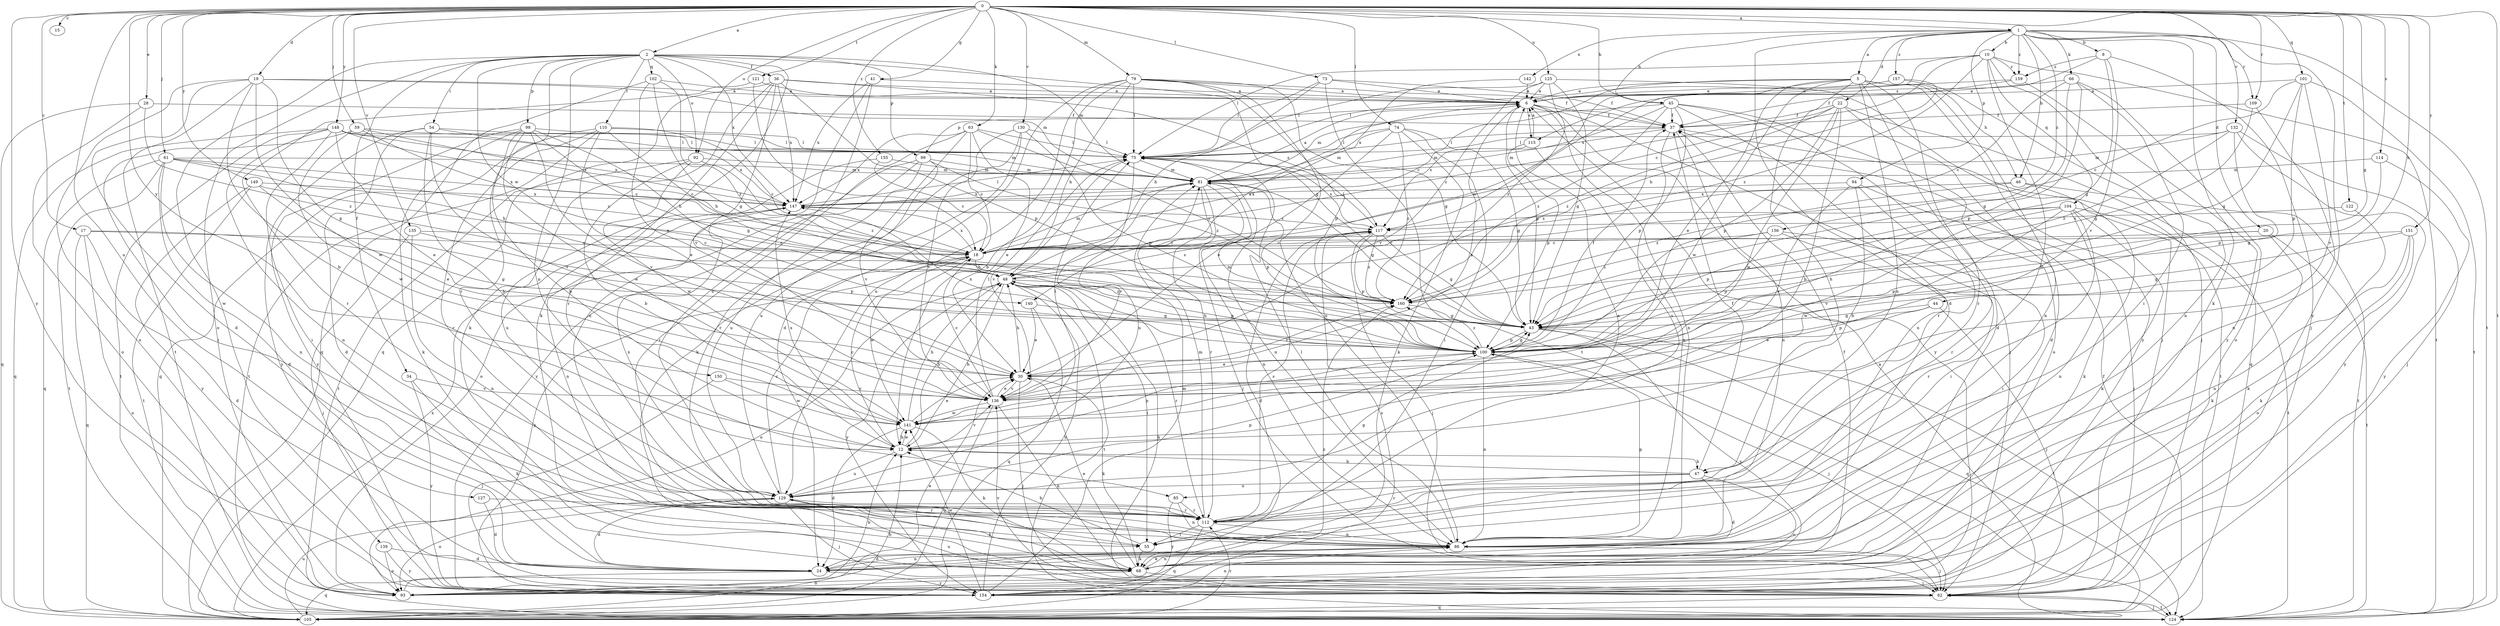 strict digraph  {
0;
1;
2;
5;
6;
8;
10;
12;
15;
17;
18;
19;
20;
22;
24;
28;
30;
34;
36;
37;
41;
43;
44;
45;
46;
47;
48;
54;
55;
59;
61;
62;
63;
66;
68;
73;
74;
75;
79;
81;
85;
86;
92;
93;
94;
98;
99;
100;
101;
102;
104;
105;
109;
110;
112;
114;
115;
117;
121;
122;
124;
125;
127;
129;
130;
132;
135;
136;
139;
140;
141;
142;
147;
148;
149;
150;
151;
154;
155;
156;
157;
159;
160;
0 -> 1  [label=a];
0 -> 2  [label=a];
0 -> 15  [label=c];
0 -> 17  [label=c];
0 -> 19  [label=d];
0 -> 28  [label=e];
0 -> 41  [label=g];
0 -> 43  [label=g];
0 -> 44  [label=h];
0 -> 45  [label=h];
0 -> 59  [label=j];
0 -> 61  [label=j];
0 -> 63  [label=k];
0 -> 73  [label=l];
0 -> 74  [label=l];
0 -> 79  [label=m];
0 -> 92  [label=o];
0 -> 101  [label=q];
0 -> 109  [label=r];
0 -> 114  [label=s];
0 -> 121  [label=t];
0 -> 122  [label=t];
0 -> 124  [label=t];
0 -> 125  [label=u];
0 -> 127  [label=u];
0 -> 130  [label=v];
0 -> 132  [label=v];
0 -> 135  [label=v];
0 -> 148  [label=y];
0 -> 149  [label=y];
0 -> 150  [label=y];
0 -> 151  [label=y];
0 -> 154  [label=y];
0 -> 155  [label=z];
1 -> 5  [label=a];
1 -> 8  [label=b];
1 -> 10  [label=b];
1 -> 20  [label=d];
1 -> 22  [label=d];
1 -> 24  [label=d];
1 -> 45  [label=h];
1 -> 46  [label=h];
1 -> 66  [label=k];
1 -> 68  [label=k];
1 -> 94  [label=p];
1 -> 109  [label=r];
1 -> 124  [label=t];
1 -> 142  [label=x];
1 -> 154  [label=y];
1 -> 156  [label=z];
1 -> 157  [label=z];
1 -> 159  [label=z];
2 -> 34  [label=f];
2 -> 36  [label=f];
2 -> 43  [label=g];
2 -> 54  [label=i];
2 -> 68  [label=k];
2 -> 81  [label=m];
2 -> 85  [label=n];
2 -> 92  [label=o];
2 -> 93  [label=o];
2 -> 98  [label=p];
2 -> 99  [label=p];
2 -> 102  [label=q];
2 -> 110  [label=r];
2 -> 112  [label=r];
2 -> 139  [label=w];
2 -> 140  [label=w];
2 -> 147  [label=x];
5 -> 6  [label=a];
5 -> 18  [label=c];
5 -> 24  [label=d];
5 -> 30  [label=e];
5 -> 46  [label=h];
5 -> 47  [label=h];
5 -> 85  [label=n];
5 -> 86  [label=n];
5 -> 112  [label=r];
5 -> 140  [label=w];
5 -> 141  [label=w];
5 -> 154  [label=y];
6 -> 37  [label=f];
6 -> 43  [label=g];
6 -> 62  [label=j];
6 -> 86  [label=n];
6 -> 99  [label=p];
6 -> 115  [label=s];
6 -> 154  [label=y];
8 -> 43  [label=g];
8 -> 62  [label=j];
8 -> 115  [label=s];
8 -> 136  [label=v];
8 -> 159  [label=z];
10 -> 18  [label=c];
10 -> 47  [label=h];
10 -> 55  [label=i];
10 -> 75  [label=l];
10 -> 104  [label=q];
10 -> 117  [label=s];
10 -> 124  [label=t];
10 -> 159  [label=z];
10 -> 160  [label=z];
12 -> 18  [label=c];
12 -> 47  [label=h];
12 -> 48  [label=h];
12 -> 100  [label=p];
12 -> 129  [label=u];
12 -> 136  [label=v];
12 -> 141  [label=w];
12 -> 147  [label=x];
17 -> 18  [label=c];
17 -> 24  [label=d];
17 -> 43  [label=g];
17 -> 93  [label=o];
17 -> 105  [label=q];
18 -> 48  [label=h];
18 -> 81  [label=m];
18 -> 141  [label=w];
18 -> 147  [label=x];
18 -> 154  [label=y];
19 -> 6  [label=a];
19 -> 12  [label=b];
19 -> 24  [label=d];
19 -> 81  [label=m];
19 -> 93  [label=o];
19 -> 100  [label=p];
19 -> 124  [label=t];
19 -> 141  [label=w];
20 -> 18  [label=c];
20 -> 68  [label=k];
20 -> 100  [label=p];
20 -> 124  [label=t];
22 -> 12  [label=b];
22 -> 18  [label=c];
22 -> 24  [label=d];
22 -> 37  [label=f];
22 -> 100  [label=p];
22 -> 105  [label=q];
22 -> 141  [label=w];
22 -> 160  [label=z];
24 -> 86  [label=n];
24 -> 105  [label=q];
24 -> 154  [label=y];
28 -> 37  [label=f];
28 -> 93  [label=o];
28 -> 105  [label=q];
28 -> 160  [label=z];
30 -> 48  [label=h];
30 -> 62  [label=j];
30 -> 68  [label=k];
30 -> 136  [label=v];
30 -> 160  [label=z];
34 -> 68  [label=k];
34 -> 136  [label=v];
34 -> 154  [label=y];
36 -> 6  [label=a];
36 -> 68  [label=k];
36 -> 100  [label=p];
36 -> 105  [label=q];
36 -> 112  [label=r];
36 -> 117  [label=s];
36 -> 136  [label=v];
36 -> 147  [label=x];
37 -> 75  [label=l];
37 -> 81  [label=m];
37 -> 86  [label=n];
37 -> 124  [label=t];
37 -> 129  [label=u];
41 -> 6  [label=a];
41 -> 86  [label=n];
41 -> 129  [label=u];
41 -> 147  [label=x];
43 -> 100  [label=p];
43 -> 105  [label=q];
43 -> 124  [label=t];
43 -> 154  [label=y];
44 -> 30  [label=e];
44 -> 43  [label=g];
44 -> 62  [label=j];
44 -> 100  [label=p];
45 -> 37  [label=f];
45 -> 81  [label=m];
45 -> 86  [label=n];
45 -> 93  [label=o];
45 -> 100  [label=p];
45 -> 112  [label=r];
45 -> 117  [label=s];
45 -> 160  [label=z];
46 -> 68  [label=k];
46 -> 124  [label=t];
46 -> 147  [label=x];
46 -> 160  [label=z];
47 -> 12  [label=b];
47 -> 24  [label=d];
47 -> 37  [label=f];
47 -> 93  [label=o];
47 -> 112  [label=r];
47 -> 129  [label=u];
48 -> 6  [label=a];
48 -> 12  [label=b];
48 -> 55  [label=i];
48 -> 93  [label=o];
48 -> 100  [label=p];
48 -> 112  [label=r];
48 -> 117  [label=s];
48 -> 124  [label=t];
48 -> 154  [label=y];
48 -> 160  [label=z];
54 -> 12  [label=b];
54 -> 24  [label=d];
54 -> 75  [label=l];
54 -> 136  [label=v];
54 -> 147  [label=x];
54 -> 154  [label=y];
55 -> 12  [label=b];
55 -> 68  [label=k];
59 -> 18  [label=c];
59 -> 55  [label=i];
59 -> 75  [label=l];
59 -> 141  [label=w];
59 -> 147  [label=x];
61 -> 18  [label=c];
61 -> 24  [label=d];
61 -> 48  [label=h];
61 -> 81  [label=m];
61 -> 86  [label=n];
61 -> 105  [label=q];
61 -> 124  [label=t];
61 -> 147  [label=x];
62 -> 48  [label=h];
62 -> 105  [label=q];
62 -> 124  [label=t];
62 -> 129  [label=u];
62 -> 136  [label=v];
63 -> 18  [label=c];
63 -> 30  [label=e];
63 -> 55  [label=i];
63 -> 75  [label=l];
63 -> 112  [label=r];
63 -> 147  [label=x];
63 -> 160  [label=z];
66 -> 6  [label=a];
66 -> 18  [label=c];
66 -> 43  [label=g];
66 -> 86  [label=n];
66 -> 93  [label=o];
66 -> 100  [label=p];
68 -> 30  [label=e];
68 -> 37  [label=f];
68 -> 62  [label=j];
68 -> 86  [label=n];
68 -> 93  [label=o];
73 -> 6  [label=a];
73 -> 37  [label=f];
73 -> 48  [label=h];
73 -> 75  [label=l];
73 -> 124  [label=t];
74 -> 30  [label=e];
74 -> 43  [label=g];
74 -> 55  [label=i];
74 -> 68  [label=k];
74 -> 75  [label=l];
74 -> 81  [label=m];
74 -> 160  [label=z];
75 -> 81  [label=m];
75 -> 86  [label=n];
75 -> 117  [label=s];
75 -> 129  [label=u];
75 -> 136  [label=v];
79 -> 6  [label=a];
79 -> 12  [label=b];
79 -> 24  [label=d];
79 -> 37  [label=f];
79 -> 43  [label=g];
79 -> 48  [label=h];
79 -> 75  [label=l];
79 -> 86  [label=n];
79 -> 100  [label=p];
79 -> 129  [label=u];
81 -> 6  [label=a];
81 -> 43  [label=g];
81 -> 62  [label=j];
81 -> 86  [label=n];
81 -> 100  [label=p];
81 -> 112  [label=r];
81 -> 136  [label=v];
81 -> 147  [label=x];
85 -> 86  [label=n];
85 -> 112  [label=r];
85 -> 154  [label=y];
86 -> 24  [label=d];
86 -> 62  [label=j];
86 -> 68  [label=k];
86 -> 75  [label=l];
86 -> 100  [label=p];
92 -> 12  [label=b];
92 -> 81  [label=m];
92 -> 124  [label=t];
92 -> 141  [label=w];
92 -> 160  [label=z];
93 -> 12  [label=b];
93 -> 30  [label=e];
93 -> 160  [label=z];
94 -> 12  [label=b];
94 -> 62  [label=j];
94 -> 112  [label=r];
94 -> 136  [label=v];
94 -> 147  [label=x];
98 -> 12  [label=b];
98 -> 43  [label=g];
98 -> 48  [label=h];
98 -> 68  [label=k];
98 -> 75  [label=l];
98 -> 136  [label=v];
98 -> 141  [label=w];
98 -> 154  [label=y];
99 -> 81  [label=m];
99 -> 93  [label=o];
99 -> 129  [label=u];
99 -> 136  [label=v];
99 -> 154  [label=y];
99 -> 160  [label=z];
100 -> 30  [label=e];
100 -> 37  [label=f];
100 -> 43  [label=g];
100 -> 48  [label=h];
100 -> 62  [label=j];
100 -> 81  [label=m];
100 -> 86  [label=n];
100 -> 147  [label=x];
100 -> 160  [label=z];
101 -> 6  [label=a];
101 -> 18  [label=c];
101 -> 43  [label=g];
101 -> 100  [label=p];
101 -> 124  [label=t];
101 -> 136  [label=v];
102 -> 6  [label=a];
102 -> 30  [label=e];
102 -> 43  [label=g];
102 -> 105  [label=q];
102 -> 160  [label=z];
104 -> 55  [label=i];
104 -> 68  [label=k];
104 -> 86  [label=n];
104 -> 100  [label=p];
104 -> 117  [label=s];
104 -> 124  [label=t];
104 -> 136  [label=v];
104 -> 141  [label=w];
105 -> 6  [label=a];
105 -> 12  [label=b];
105 -> 37  [label=f];
105 -> 112  [label=r];
105 -> 129  [label=u];
105 -> 147  [label=x];
109 -> 37  [label=f];
109 -> 43  [label=g];
109 -> 86  [label=n];
110 -> 18  [label=c];
110 -> 30  [label=e];
110 -> 48  [label=h];
110 -> 75  [label=l];
110 -> 105  [label=q];
110 -> 112  [label=r];
110 -> 124  [label=t];
112 -> 6  [label=a];
112 -> 43  [label=g];
112 -> 55  [label=i];
112 -> 81  [label=m];
112 -> 86  [label=n];
112 -> 105  [label=q];
112 -> 117  [label=s];
114 -> 43  [label=g];
114 -> 81  [label=m];
114 -> 154  [label=y];
115 -> 6  [label=a];
115 -> 81  [label=m];
115 -> 86  [label=n];
115 -> 100  [label=p];
117 -> 18  [label=c];
117 -> 24  [label=d];
117 -> 43  [label=g];
117 -> 62  [label=j];
117 -> 75  [label=l];
117 -> 100  [label=p];
117 -> 160  [label=z];
121 -> 6  [label=a];
121 -> 18  [label=c];
121 -> 112  [label=r];
122 -> 68  [label=k];
122 -> 117  [label=s];
124 -> 62  [label=j];
125 -> 6  [label=a];
125 -> 43  [label=g];
125 -> 62  [label=j];
125 -> 75  [label=l];
125 -> 136  [label=v];
125 -> 160  [label=z];
127 -> 24  [label=d];
127 -> 112  [label=r];
129 -> 18  [label=c];
129 -> 24  [label=d];
129 -> 62  [label=j];
129 -> 68  [label=k];
129 -> 93  [label=o];
129 -> 100  [label=p];
129 -> 112  [label=r];
129 -> 147  [label=x];
130 -> 68  [label=k];
130 -> 75  [label=l];
130 -> 100  [label=p];
130 -> 129  [label=u];
130 -> 136  [label=v];
132 -> 62  [label=j];
132 -> 75  [label=l];
132 -> 81  [label=m];
132 -> 100  [label=p];
132 -> 154  [label=y];
132 -> 160  [label=z];
135 -> 18  [label=c];
135 -> 62  [label=j];
135 -> 86  [label=n];
135 -> 100  [label=p];
136 -> 6  [label=a];
136 -> 18  [label=c];
136 -> 30  [label=e];
136 -> 68  [label=k];
136 -> 75  [label=l];
136 -> 105  [label=q];
136 -> 141  [label=w];
139 -> 24  [label=d];
139 -> 93  [label=o];
139 -> 154  [label=y];
140 -> 30  [label=e];
140 -> 43  [label=g];
140 -> 105  [label=q];
141 -> 12  [label=b];
141 -> 24  [label=d];
141 -> 30  [label=e];
141 -> 48  [label=h];
141 -> 68  [label=k];
141 -> 75  [label=l];
142 -> 6  [label=a];
142 -> 147  [label=x];
147 -> 75  [label=l];
147 -> 86  [label=n];
147 -> 117  [label=s];
148 -> 18  [label=c];
148 -> 30  [label=e];
148 -> 55  [label=i];
148 -> 75  [label=l];
148 -> 81  [label=m];
148 -> 86  [label=n];
148 -> 105  [label=q];
148 -> 124  [label=t];
148 -> 147  [label=x];
149 -> 30  [label=e];
149 -> 124  [label=t];
149 -> 147  [label=x];
149 -> 154  [label=y];
149 -> 160  [label=z];
150 -> 62  [label=j];
150 -> 136  [label=v];
150 -> 141  [label=w];
151 -> 18  [label=c];
151 -> 43  [label=g];
151 -> 68  [label=k];
151 -> 86  [label=n];
151 -> 93  [label=o];
154 -> 48  [label=h];
154 -> 81  [label=m];
154 -> 86  [label=n];
154 -> 117  [label=s];
154 -> 141  [label=w];
155 -> 18  [label=c];
155 -> 81  [label=m];
155 -> 129  [label=u];
156 -> 18  [label=c];
156 -> 55  [label=i];
156 -> 100  [label=p];
156 -> 112  [label=r];
156 -> 160  [label=z];
157 -> 6  [label=a];
157 -> 48  [label=h];
157 -> 62  [label=j];
157 -> 75  [label=l];
159 -> 6  [label=a];
159 -> 37  [label=f];
159 -> 154  [label=y];
160 -> 43  [label=g];
}
